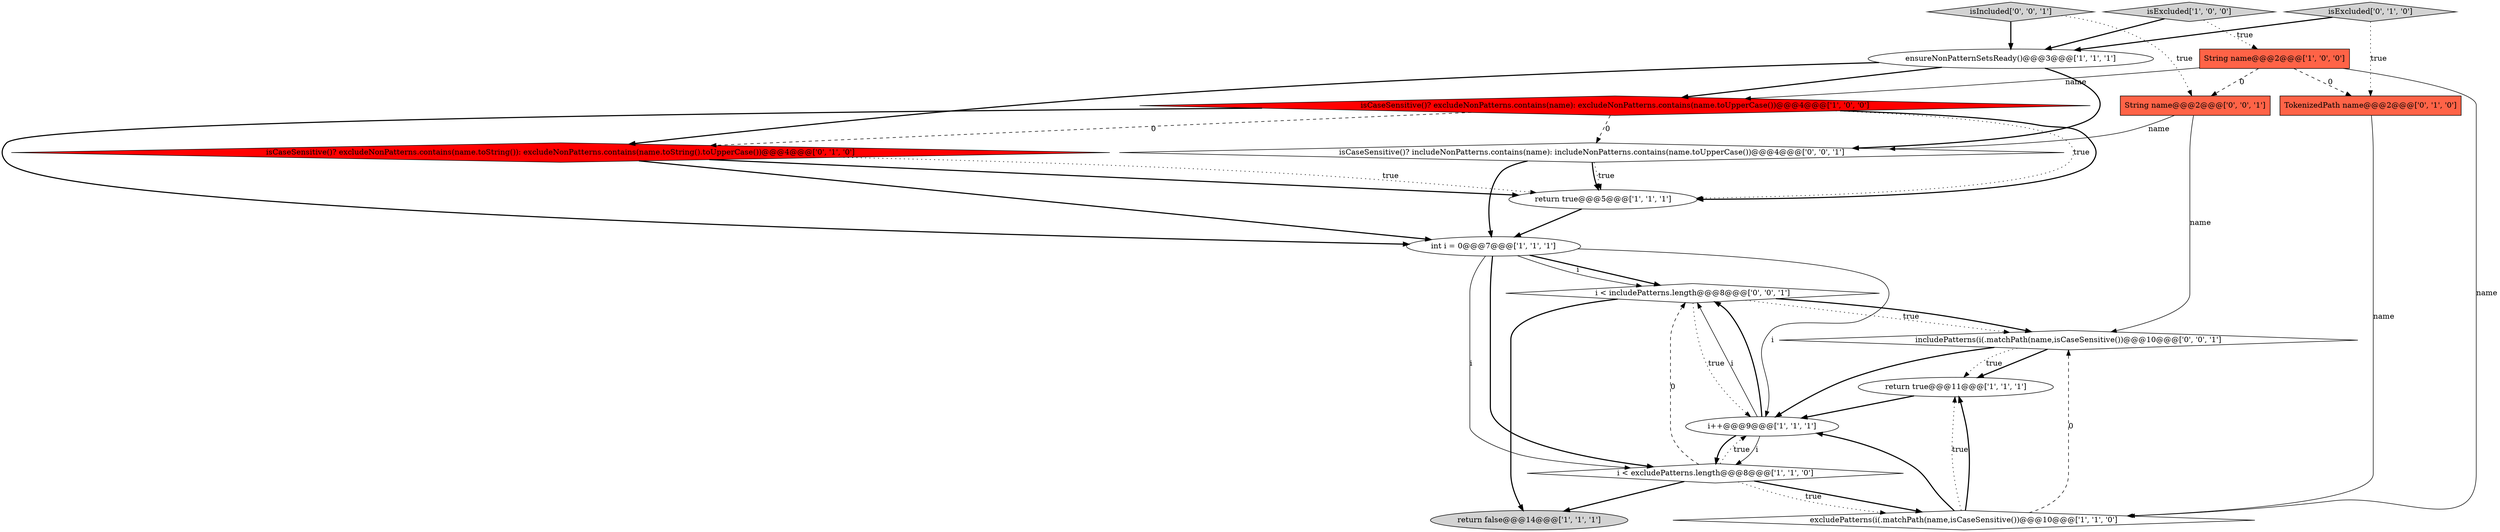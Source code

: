 digraph {
14 [style = filled, label = "i < includePatterns.length@@@8@@@['0', '0', '1']", fillcolor = white, shape = diamond image = "AAA0AAABBB3BBB"];
16 [style = filled, label = "isIncluded['0', '0', '1']", fillcolor = lightgray, shape = diamond image = "AAA0AAABBB3BBB"];
2 [style = filled, label = "return false@@@14@@@['1', '1', '1']", fillcolor = lightgray, shape = ellipse image = "AAA0AAABBB1BBB"];
11 [style = filled, label = "isExcluded['0', '1', '0']", fillcolor = lightgray, shape = diamond image = "AAA0AAABBB2BBB"];
13 [style = filled, label = "isCaseSensitive()? excludeNonPatterns.contains(name.toString()): excludeNonPatterns.contains(name.toString().toUpperCase())@@@4@@@['0', '1', '0']", fillcolor = red, shape = diamond image = "AAA1AAABBB2BBB"];
1 [style = filled, label = "isExcluded['1', '0', '0']", fillcolor = lightgray, shape = diamond image = "AAA0AAABBB1BBB"];
15 [style = filled, label = "includePatterns(i(.matchPath(name,isCaseSensitive())@@@10@@@['0', '0', '1']", fillcolor = white, shape = diamond image = "AAA0AAABBB3BBB"];
7 [style = filled, label = "i < excludePatterns.length@@@8@@@['1', '1', '0']", fillcolor = white, shape = diamond image = "AAA0AAABBB1BBB"];
10 [style = filled, label = "return true@@@11@@@['1', '1', '1']", fillcolor = white, shape = ellipse image = "AAA0AAABBB1BBB"];
8 [style = filled, label = "i++@@@9@@@['1', '1', '1']", fillcolor = white, shape = ellipse image = "AAA0AAABBB1BBB"];
3 [style = filled, label = "ensureNonPatternSetsReady()@@@3@@@['1', '1', '1']", fillcolor = white, shape = ellipse image = "AAA0AAABBB1BBB"];
0 [style = filled, label = "excludePatterns(i(.matchPath(name,isCaseSensitive())@@@10@@@['1', '1', '0']", fillcolor = white, shape = diamond image = "AAA0AAABBB1BBB"];
6 [style = filled, label = "return true@@@5@@@['1', '1', '1']", fillcolor = white, shape = ellipse image = "AAA0AAABBB1BBB"];
9 [style = filled, label = "isCaseSensitive()? excludeNonPatterns.contains(name): excludeNonPatterns.contains(name.toUpperCase())@@@4@@@['1', '0', '0']", fillcolor = red, shape = diamond image = "AAA1AAABBB1BBB"];
17 [style = filled, label = "String name@@@2@@@['0', '0', '1']", fillcolor = tomato, shape = box image = "AAA0AAABBB3BBB"];
12 [style = filled, label = "TokenizedPath name@@@2@@@['0', '1', '0']", fillcolor = tomato, shape = box image = "AAA1AAABBB2BBB"];
5 [style = filled, label = "String name@@@2@@@['1', '0', '0']", fillcolor = tomato, shape = box image = "AAA1AAABBB1BBB"];
18 [style = filled, label = "isCaseSensitive()? includeNonPatterns.contains(name): includeNonPatterns.contains(name.toUpperCase())@@@4@@@['0', '0', '1']", fillcolor = white, shape = diamond image = "AAA0AAABBB3BBB"];
4 [style = filled, label = "int i = 0@@@7@@@['1', '1', '1']", fillcolor = white, shape = ellipse image = "AAA0AAABBB1BBB"];
4->7 [style = solid, label="i"];
13->6 [style = dotted, label="true"];
16->3 [style = bold, label=""];
4->14 [style = bold, label=""];
15->10 [style = bold, label=""];
5->12 [style = dashed, label="0"];
0->10 [style = dotted, label="true"];
4->14 [style = solid, label="i"];
7->14 [style = dashed, label="0"];
9->18 [style = dashed, label="0"];
9->4 [style = bold, label=""];
16->17 [style = dotted, label="true"];
11->12 [style = dotted, label="true"];
12->0 [style = solid, label="name"];
1->3 [style = bold, label=""];
5->9 [style = solid, label="name"];
8->14 [style = bold, label=""];
0->15 [style = dashed, label="0"];
15->10 [style = dotted, label="true"];
7->0 [style = bold, label=""];
7->0 [style = dotted, label="true"];
9->6 [style = dotted, label="true"];
17->15 [style = solid, label="name"];
4->7 [style = bold, label=""];
4->8 [style = solid, label="i"];
8->7 [style = bold, label=""];
9->6 [style = bold, label=""];
18->6 [style = dotted, label="true"];
3->18 [style = bold, label=""];
3->9 [style = bold, label=""];
6->4 [style = bold, label=""];
14->15 [style = dotted, label="true"];
0->10 [style = bold, label=""];
5->17 [style = dashed, label="0"];
18->4 [style = bold, label=""];
10->8 [style = bold, label=""];
8->14 [style = solid, label="i"];
11->3 [style = bold, label=""];
18->6 [style = bold, label=""];
5->0 [style = solid, label="name"];
7->2 [style = bold, label=""];
9->13 [style = dashed, label="0"];
0->8 [style = bold, label=""];
14->8 [style = dotted, label="true"];
3->13 [style = bold, label=""];
14->15 [style = bold, label=""];
14->2 [style = bold, label=""];
13->6 [style = bold, label=""];
17->18 [style = solid, label="name"];
7->8 [style = dotted, label="true"];
8->7 [style = solid, label="i"];
15->8 [style = bold, label=""];
1->5 [style = dotted, label="true"];
13->4 [style = bold, label=""];
}
